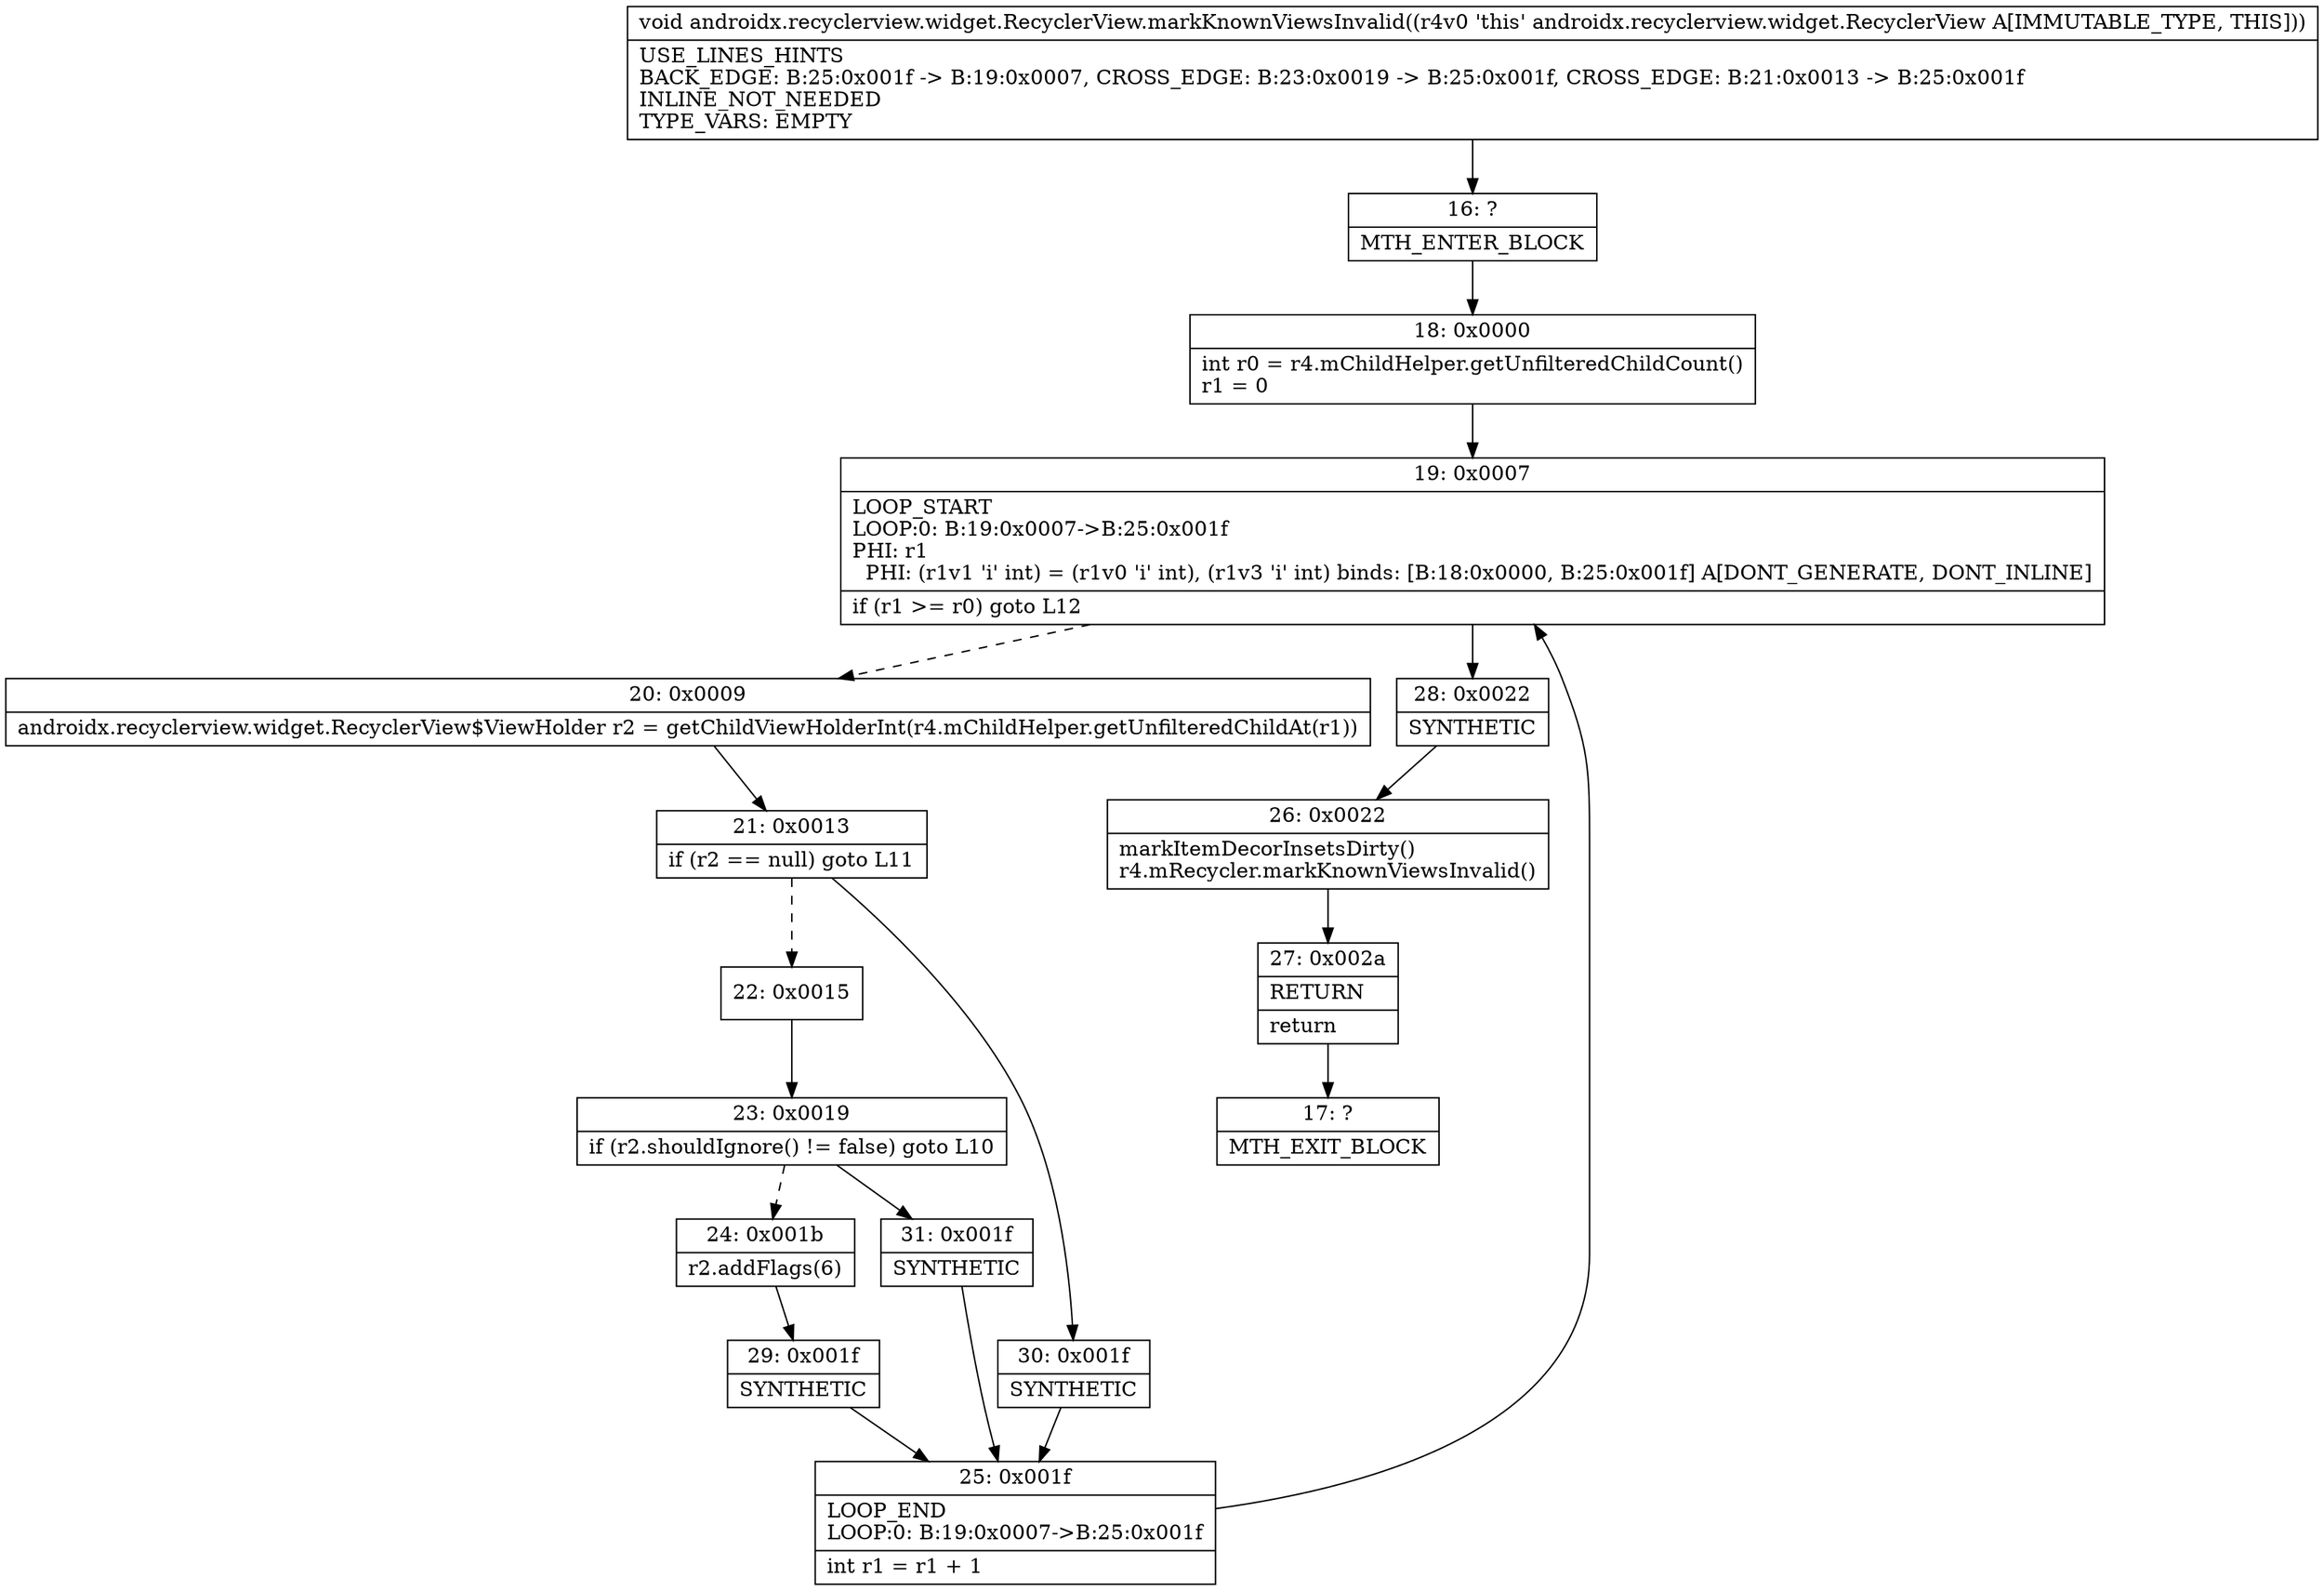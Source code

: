 digraph "CFG forandroidx.recyclerview.widget.RecyclerView.markKnownViewsInvalid()V" {
Node_16 [shape=record,label="{16\:\ ?|MTH_ENTER_BLOCK\l}"];
Node_18 [shape=record,label="{18\:\ 0x0000|int r0 = r4.mChildHelper.getUnfilteredChildCount()\lr1 = 0\l}"];
Node_19 [shape=record,label="{19\:\ 0x0007|LOOP_START\lLOOP:0: B:19:0x0007\-\>B:25:0x001f\lPHI: r1 \l  PHI: (r1v1 'i' int) = (r1v0 'i' int), (r1v3 'i' int) binds: [B:18:0x0000, B:25:0x001f] A[DONT_GENERATE, DONT_INLINE]\l|if (r1 \>= r0) goto L12\l}"];
Node_20 [shape=record,label="{20\:\ 0x0009|androidx.recyclerview.widget.RecyclerView$ViewHolder r2 = getChildViewHolderInt(r4.mChildHelper.getUnfilteredChildAt(r1))\l}"];
Node_21 [shape=record,label="{21\:\ 0x0013|if (r2 == null) goto L11\l}"];
Node_22 [shape=record,label="{22\:\ 0x0015}"];
Node_23 [shape=record,label="{23\:\ 0x0019|if (r2.shouldIgnore() != false) goto L10\l}"];
Node_24 [shape=record,label="{24\:\ 0x001b|r2.addFlags(6)\l}"];
Node_29 [shape=record,label="{29\:\ 0x001f|SYNTHETIC\l}"];
Node_25 [shape=record,label="{25\:\ 0x001f|LOOP_END\lLOOP:0: B:19:0x0007\-\>B:25:0x001f\l|int r1 = r1 + 1\l}"];
Node_31 [shape=record,label="{31\:\ 0x001f|SYNTHETIC\l}"];
Node_30 [shape=record,label="{30\:\ 0x001f|SYNTHETIC\l}"];
Node_28 [shape=record,label="{28\:\ 0x0022|SYNTHETIC\l}"];
Node_26 [shape=record,label="{26\:\ 0x0022|markItemDecorInsetsDirty()\lr4.mRecycler.markKnownViewsInvalid()\l}"];
Node_27 [shape=record,label="{27\:\ 0x002a|RETURN\l|return\l}"];
Node_17 [shape=record,label="{17\:\ ?|MTH_EXIT_BLOCK\l}"];
MethodNode[shape=record,label="{void androidx.recyclerview.widget.RecyclerView.markKnownViewsInvalid((r4v0 'this' androidx.recyclerview.widget.RecyclerView A[IMMUTABLE_TYPE, THIS]))  | USE_LINES_HINTS\lBACK_EDGE: B:25:0x001f \-\> B:19:0x0007, CROSS_EDGE: B:23:0x0019 \-\> B:25:0x001f, CROSS_EDGE: B:21:0x0013 \-\> B:25:0x001f\lINLINE_NOT_NEEDED\lTYPE_VARS: EMPTY\l}"];
MethodNode -> Node_16;Node_16 -> Node_18;
Node_18 -> Node_19;
Node_19 -> Node_20[style=dashed];
Node_19 -> Node_28;
Node_20 -> Node_21;
Node_21 -> Node_22[style=dashed];
Node_21 -> Node_30;
Node_22 -> Node_23;
Node_23 -> Node_24[style=dashed];
Node_23 -> Node_31;
Node_24 -> Node_29;
Node_29 -> Node_25;
Node_25 -> Node_19;
Node_31 -> Node_25;
Node_30 -> Node_25;
Node_28 -> Node_26;
Node_26 -> Node_27;
Node_27 -> Node_17;
}

